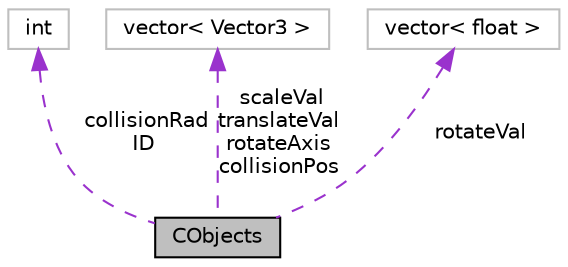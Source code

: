 digraph "CObjects"
{
  bgcolor="transparent";
  edge [fontname="Helvetica",fontsize="10",labelfontname="Helvetica",labelfontsize="10"];
  node [fontname="Helvetica",fontsize="10",shape=record];
  Node1 [label="CObjects",height=0.2,width=0.4,color="black", fillcolor="grey75", style="filled", fontcolor="black"];
  Node2 -> Node1 [dir="back",color="darkorchid3",fontsize="10",style="dashed",label=" collisionRad\nID" ,fontname="Helvetica"];
  Node2 [label="int",height=0.2,width=0.4,color="grey75"];
  Node3 -> Node1 [dir="back",color="darkorchid3",fontsize="10",style="dashed",label=" scaleVal\ntranslateVal\nrotateAxis\ncollisionPos" ,fontname="Helvetica"];
  Node3 [label="vector\< Vector3 \>",height=0.2,width=0.4,color="grey75"];
  Node4 -> Node1 [dir="back",color="darkorchid3",fontsize="10",style="dashed",label=" rotateVal" ,fontname="Helvetica"];
  Node4 [label="vector\< float \>",height=0.2,width=0.4,color="grey75"];
}
